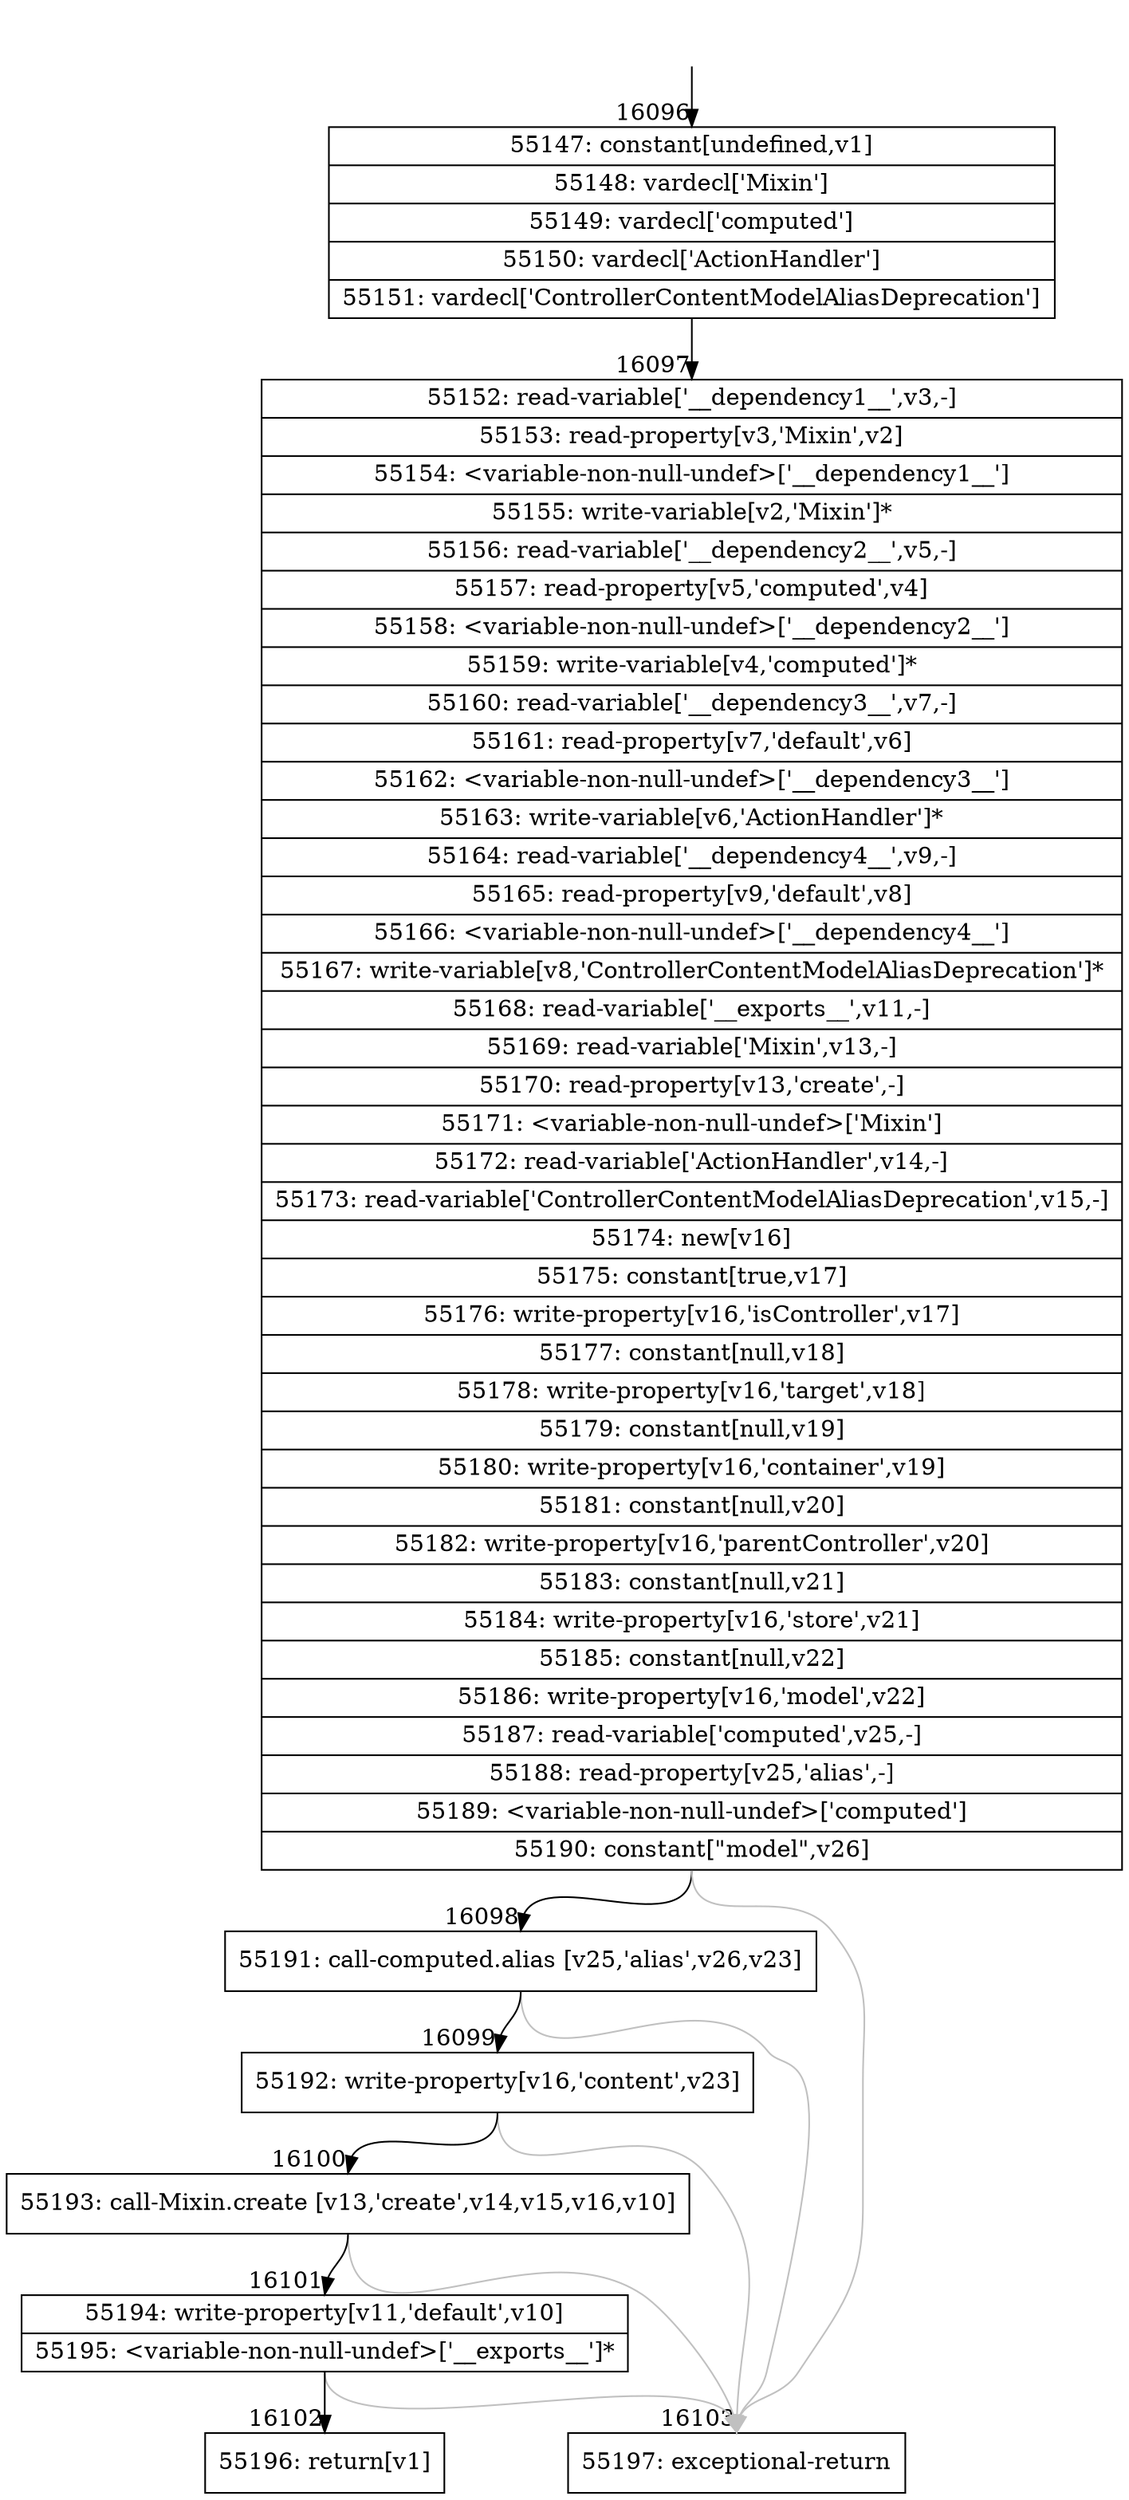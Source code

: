 digraph {
rankdir="TD"
BB_entry1364[shape=none,label=""];
BB_entry1364 -> BB16096 [tailport=s, headport=n, headlabel="    16096"]
BB16096 [shape=record label="{55147: constant[undefined,v1]|55148: vardecl['Mixin']|55149: vardecl['computed']|55150: vardecl['ActionHandler']|55151: vardecl['ControllerContentModelAliasDeprecation']}" ] 
BB16096 -> BB16097 [tailport=s, headport=n, headlabel="      16097"]
BB16097 [shape=record label="{55152: read-variable['__dependency1__',v3,-]|55153: read-property[v3,'Mixin',v2]|55154: \<variable-non-null-undef\>['__dependency1__']|55155: write-variable[v2,'Mixin']*|55156: read-variable['__dependency2__',v5,-]|55157: read-property[v5,'computed',v4]|55158: \<variable-non-null-undef\>['__dependency2__']|55159: write-variable[v4,'computed']*|55160: read-variable['__dependency3__',v7,-]|55161: read-property[v7,'default',v6]|55162: \<variable-non-null-undef\>['__dependency3__']|55163: write-variable[v6,'ActionHandler']*|55164: read-variable['__dependency4__',v9,-]|55165: read-property[v9,'default',v8]|55166: \<variable-non-null-undef\>['__dependency4__']|55167: write-variable[v8,'ControllerContentModelAliasDeprecation']*|55168: read-variable['__exports__',v11,-]|55169: read-variable['Mixin',v13,-]|55170: read-property[v13,'create',-]|55171: \<variable-non-null-undef\>['Mixin']|55172: read-variable['ActionHandler',v14,-]|55173: read-variable['ControllerContentModelAliasDeprecation',v15,-]|55174: new[v16]|55175: constant[true,v17]|55176: write-property[v16,'isController',v17]|55177: constant[null,v18]|55178: write-property[v16,'target',v18]|55179: constant[null,v19]|55180: write-property[v16,'container',v19]|55181: constant[null,v20]|55182: write-property[v16,'parentController',v20]|55183: constant[null,v21]|55184: write-property[v16,'store',v21]|55185: constant[null,v22]|55186: write-property[v16,'model',v22]|55187: read-variable['computed',v25,-]|55188: read-property[v25,'alias',-]|55189: \<variable-non-null-undef\>['computed']|55190: constant[\"model\",v26]}" ] 
BB16097 -> BB16098 [tailport=s, headport=n, headlabel="      16098"]
BB16097 -> BB16103 [tailport=s, headport=n, color=gray, headlabel="      16103"]
BB16098 [shape=record label="{55191: call-computed.alias [v25,'alias',v26,v23]}" ] 
BB16098 -> BB16099 [tailport=s, headport=n, headlabel="      16099"]
BB16098 -> BB16103 [tailport=s, headport=n, color=gray]
BB16099 [shape=record label="{55192: write-property[v16,'content',v23]}" ] 
BB16099 -> BB16100 [tailport=s, headport=n, headlabel="      16100"]
BB16099 -> BB16103 [tailport=s, headport=n, color=gray]
BB16100 [shape=record label="{55193: call-Mixin.create [v13,'create',v14,v15,v16,v10]}" ] 
BB16100 -> BB16101 [tailport=s, headport=n, headlabel="      16101"]
BB16100 -> BB16103 [tailport=s, headport=n, color=gray]
BB16101 [shape=record label="{55194: write-property[v11,'default',v10]|55195: \<variable-non-null-undef\>['__exports__']*}" ] 
BB16101 -> BB16102 [tailport=s, headport=n, headlabel="      16102"]
BB16101 -> BB16103 [tailport=s, headport=n, color=gray]
BB16102 [shape=record label="{55196: return[v1]}" ] 
BB16103 [shape=record label="{55197: exceptional-return}" ] 
//#$~ 29845
}

